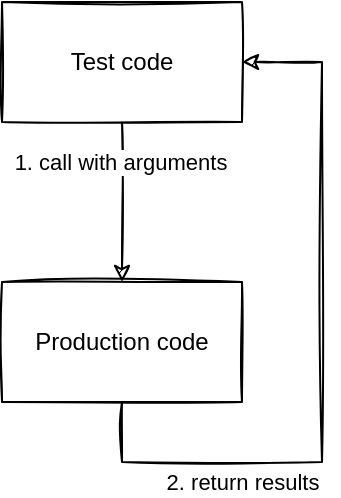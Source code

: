 <mxfile version="15.4.0" type="device"><diagram id="dlmrQcDGN5NP93AtYrb9" name="ページ1"><mxGraphModel dx="1088" dy="688" grid="1" gridSize="10" guides="1" tooltips="1" connect="1" arrows="1" fold="1" page="1" pageScale="1" pageWidth="827" pageHeight="1169" math="0" shadow="0"><root><mxCell id="0"/><mxCell id="1" parent="0"/><mxCell id="ovtiRLYMgSVBejG-Xq6q-4" style="edgeStyle=orthogonalEdgeStyle;rounded=0;orthogonalLoop=1;jettySize=auto;html=1;exitX=0.5;exitY=1;exitDx=0;exitDy=0;entryX=0.5;entryY=0;entryDx=0;entryDy=0;sketch=1;" parent="1" source="ovtiRLYMgSVBejG-Xq6q-1" target="ovtiRLYMgSVBejG-Xq6q-2" edge="1"><mxGeometry relative="1" as="geometry"/></mxCell><mxCell id="kyuml8720I1rwXya-Dpu-1" value="1. call with arguments" style="edgeLabel;html=1;align=center;verticalAlign=middle;resizable=0;points=[];" parent="ovtiRLYMgSVBejG-Xq6q-4" vertex="1" connectable="0"><mxGeometry x="-0.258" y="-1" relative="1" as="geometry"><mxPoint y="-10" as="offset"/></mxGeometry></mxCell><mxCell id="ovtiRLYMgSVBejG-Xq6q-1" value="Test code" style="rounded=0;whiteSpace=wrap;html=1;sketch=1;" parent="1" vertex="1"><mxGeometry x="40" y="40" width="120" height="60" as="geometry"/></mxCell><mxCell id="kyuml8720I1rwXya-Dpu-2" style="edgeStyle=orthogonalEdgeStyle;rounded=0;orthogonalLoop=1;jettySize=auto;html=1;exitX=0.5;exitY=1;exitDx=0;exitDy=0;entryX=1;entryY=0.5;entryDx=0;entryDy=0;sketch=1;" parent="1" source="ovtiRLYMgSVBejG-Xq6q-2" target="ovtiRLYMgSVBejG-Xq6q-1" edge="1"><mxGeometry relative="1" as="geometry"><Array as="points"><mxPoint x="100" y="270"/><mxPoint x="200" y="270"/><mxPoint x="200" y="70"/></Array></mxGeometry></mxCell><mxCell id="OQVmvihENN4vE0pTSw3c-1" value="2. return results" style="edgeLabel;html=1;align=center;verticalAlign=middle;resizable=0;points=[];" parent="kyuml8720I1rwXya-Dpu-2" vertex="1" connectable="0"><mxGeometry x="-0.481" y="-3" relative="1" as="geometry"><mxPoint x="-6" y="7" as="offset"/></mxGeometry></mxCell><mxCell id="ovtiRLYMgSVBejG-Xq6q-2" value="Production code" style="rounded=0;whiteSpace=wrap;html=1;sketch=1;" parent="1" vertex="1"><mxGeometry x="40" y="180" width="120" height="60" as="geometry"/></mxCell></root></mxGraphModel></diagram></mxfile>